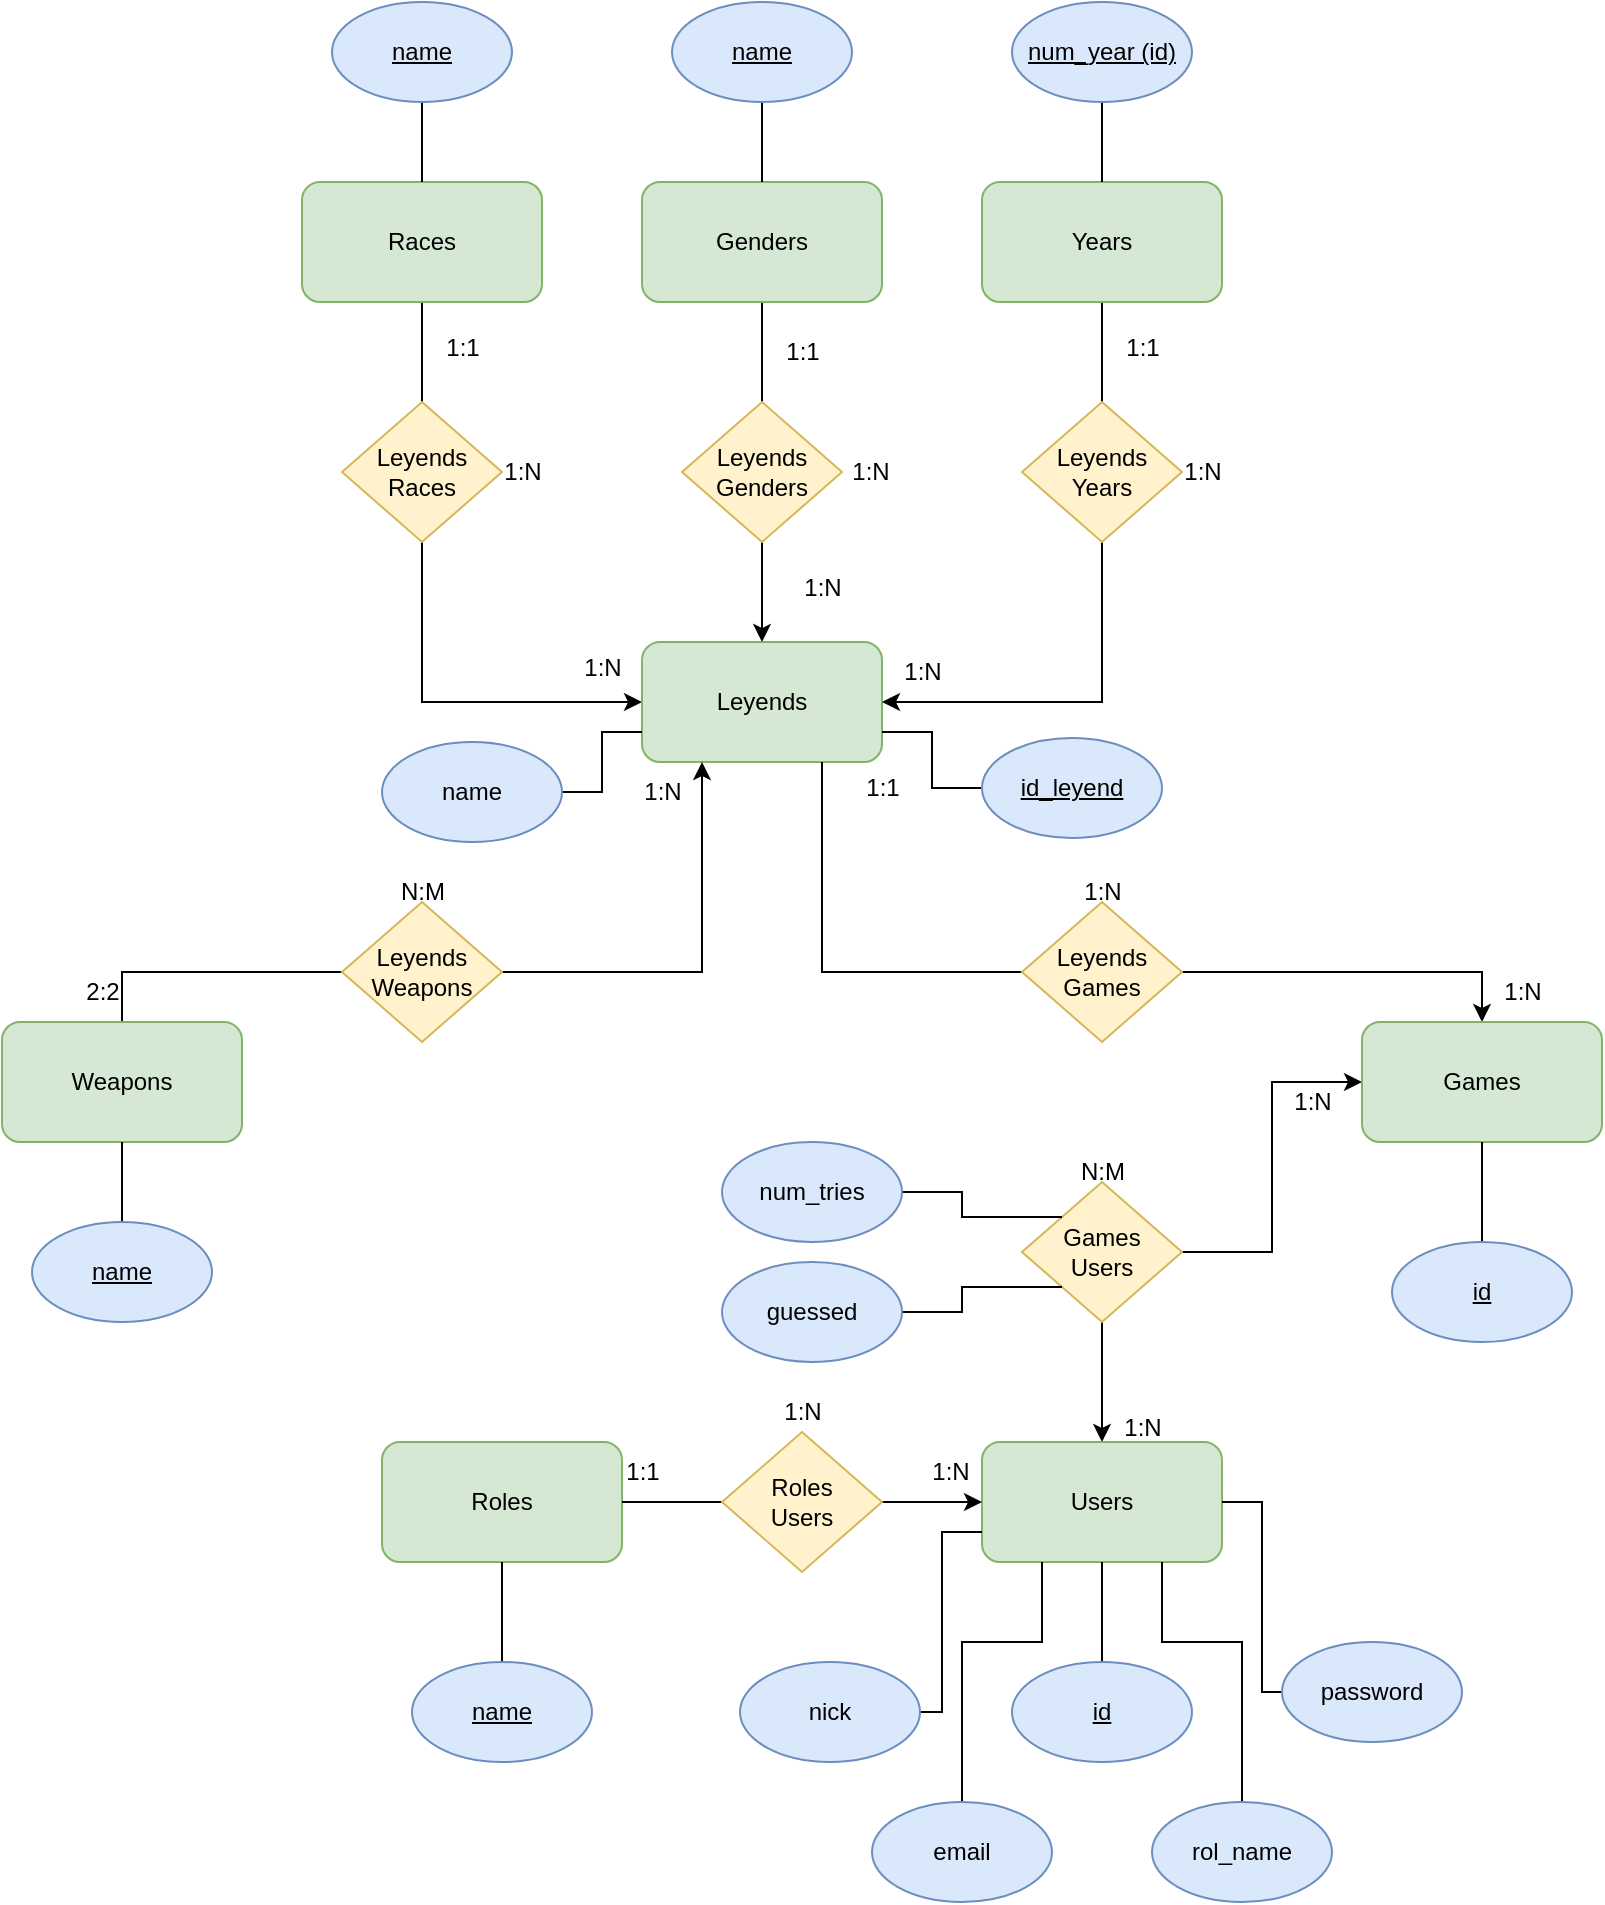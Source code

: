 <mxfile version="21.0.10" type="github">
  <diagram name="Página-1" id="Ztjt0sGCrl9UJwy7tRwZ">
    <mxGraphModel dx="1232" dy="1106" grid="1" gridSize="10" guides="1" tooltips="1" connect="1" arrows="1" fold="1" page="1" pageScale="1" pageWidth="827" pageHeight="1169" math="0" shadow="0">
      <root>
        <mxCell id="0" />
        <mxCell id="1" parent="0" />
        <mxCell id="nC696HbYTrgD9M_bG4P8-10" style="edgeStyle=orthogonalEdgeStyle;rounded=0;orthogonalLoop=1;jettySize=auto;html=1;entryX=0.5;entryY=1;entryDx=0;entryDy=0;endArrow=none;endFill=0;startArrow=classic;startFill=1;" parent="1" source="nC696HbYTrgD9M_bG4P8-1" target="nC696HbYTrgD9M_bG4P8-8" edge="1">
          <mxGeometry relative="1" as="geometry" />
        </mxCell>
        <mxCell id="nC696HbYTrgD9M_bG4P8-1" value="Leyends" style="rounded=1;whiteSpace=wrap;html=1;fillColor=#d5e8d4;strokeColor=#82b366;" parent="1" vertex="1">
          <mxGeometry x="320" y="370" width="120" height="60" as="geometry" />
        </mxCell>
        <mxCell id="nC696HbYTrgD9M_bG4P8-3" style="edgeStyle=orthogonalEdgeStyle;rounded=0;orthogonalLoop=1;jettySize=auto;html=1;" parent="1" source="nC696HbYTrgD9M_bG4P8-2" target="nC696HbYTrgD9M_bG4P8-1" edge="1">
          <mxGeometry relative="1" as="geometry" />
        </mxCell>
        <mxCell id="nC696HbYTrgD9M_bG4P8-5" style="edgeStyle=orthogonalEdgeStyle;rounded=0;orthogonalLoop=1;jettySize=auto;html=1;endArrow=none;endFill=0;" parent="1" source="nC696HbYTrgD9M_bG4P8-2" target="nC696HbYTrgD9M_bG4P8-4" edge="1">
          <mxGeometry relative="1" as="geometry" />
        </mxCell>
        <mxCell id="nC696HbYTrgD9M_bG4P8-2" value="Leyends&lt;br&gt;Genders" style="rhombus;whiteSpace=wrap;html=1;fillColor=#fff2cc;strokeColor=#d6b656;" parent="1" vertex="1">
          <mxGeometry x="340" y="250" width="80" height="70" as="geometry" />
        </mxCell>
        <mxCell id="nC696HbYTrgD9M_bG4P8-4" value="Genders" style="rounded=1;whiteSpace=wrap;html=1;fillColor=#d5e8d4;strokeColor=#82b366;" parent="1" vertex="1">
          <mxGeometry x="320" y="140" width="120" height="60" as="geometry" />
        </mxCell>
        <mxCell id="nC696HbYTrgD9M_bG4P8-6" value="1:1" style="text;html=1;align=center;verticalAlign=middle;resizable=0;points=[];autosize=1;strokeColor=none;fillColor=none;" parent="1" vertex="1">
          <mxGeometry x="380" y="210" width="40" height="30" as="geometry" />
        </mxCell>
        <mxCell id="nC696HbYTrgD9M_bG4P8-7" value="1:N" style="text;html=1;align=center;verticalAlign=middle;resizable=0;points=[];autosize=1;strokeColor=none;fillColor=none;" parent="1" vertex="1">
          <mxGeometry x="390" y="328" width="40" height="30" as="geometry" />
        </mxCell>
        <mxCell id="nC696HbYTrgD9M_bG4P8-12" style="edgeStyle=orthogonalEdgeStyle;rounded=0;orthogonalLoop=1;jettySize=auto;html=1;endArrow=none;endFill=0;" parent="1" source="nC696HbYTrgD9M_bG4P8-8" target="nC696HbYTrgD9M_bG4P8-11" edge="1">
          <mxGeometry relative="1" as="geometry" />
        </mxCell>
        <mxCell id="nC696HbYTrgD9M_bG4P8-8" value="Leyends&lt;br&gt;Races" style="rhombus;whiteSpace=wrap;html=1;fillColor=#fff2cc;strokeColor=#d6b656;" parent="1" vertex="1">
          <mxGeometry x="170" y="250" width="80" height="70" as="geometry" />
        </mxCell>
        <mxCell id="nC696HbYTrgD9M_bG4P8-9" value="1:N" style="text;html=1;align=center;verticalAlign=middle;resizable=0;points=[];autosize=1;strokeColor=none;fillColor=none;" parent="1" vertex="1">
          <mxGeometry x="414" y="270" width="40" height="30" as="geometry" />
        </mxCell>
        <mxCell id="nC696HbYTrgD9M_bG4P8-11" value="Races" style="rounded=1;whiteSpace=wrap;html=1;fillColor=#d5e8d4;strokeColor=#82b366;" parent="1" vertex="1">
          <mxGeometry x="150" y="140" width="120" height="60" as="geometry" />
        </mxCell>
        <mxCell id="nC696HbYTrgD9M_bG4P8-13" value="1:1" style="text;html=1;align=center;verticalAlign=middle;resizable=0;points=[];autosize=1;strokeColor=none;fillColor=none;" parent="1" vertex="1">
          <mxGeometry x="210" y="208" width="40" height="30" as="geometry" />
        </mxCell>
        <mxCell id="nC696HbYTrgD9M_bG4P8-14" value="1:N" style="text;html=1;align=center;verticalAlign=middle;resizable=0;points=[];autosize=1;strokeColor=none;fillColor=none;" parent="1" vertex="1">
          <mxGeometry x="280" y="368" width="40" height="30" as="geometry" />
        </mxCell>
        <mxCell id="nC696HbYTrgD9M_bG4P8-15" value="N:M" style="text;html=1;align=center;verticalAlign=middle;resizable=0;points=[];autosize=1;strokeColor=none;fillColor=none;" parent="1" vertex="1">
          <mxGeometry x="185" y="480" width="50" height="30" as="geometry" />
        </mxCell>
        <mxCell id="nC696HbYTrgD9M_bG4P8-16" style="edgeStyle=orthogonalEdgeStyle;rounded=0;orthogonalLoop=1;jettySize=auto;html=1;endArrow=none;endFill=0;" parent="1" source="nC696HbYTrgD9M_bG4P8-17" target="nC696HbYTrgD9M_bG4P8-18" edge="1">
          <mxGeometry relative="1" as="geometry" />
        </mxCell>
        <mxCell id="nC696HbYTrgD9M_bG4P8-21" style="edgeStyle=orthogonalEdgeStyle;rounded=0;orthogonalLoop=1;jettySize=auto;html=1;entryX=1;entryY=0.5;entryDx=0;entryDy=0;exitX=0.5;exitY=1;exitDx=0;exitDy=0;" parent="1" source="nC696HbYTrgD9M_bG4P8-17" target="nC696HbYTrgD9M_bG4P8-1" edge="1">
          <mxGeometry relative="1" as="geometry" />
        </mxCell>
        <mxCell id="nC696HbYTrgD9M_bG4P8-17" value="Leyends&lt;br&gt;Years" style="rhombus;whiteSpace=wrap;html=1;fillColor=#fff2cc;strokeColor=#d6b656;" parent="1" vertex="1">
          <mxGeometry x="510" y="250" width="80" height="70" as="geometry" />
        </mxCell>
        <mxCell id="nC696HbYTrgD9M_bG4P8-18" value="Years" style="rounded=1;whiteSpace=wrap;html=1;fillColor=#d5e8d4;strokeColor=#82b366;" parent="1" vertex="1">
          <mxGeometry x="490" y="140" width="120" height="60" as="geometry" />
        </mxCell>
        <mxCell id="nC696HbYTrgD9M_bG4P8-19" value="1:1" style="text;html=1;align=center;verticalAlign=middle;resizable=0;points=[];autosize=1;strokeColor=none;fillColor=none;" parent="1" vertex="1">
          <mxGeometry x="550" y="208" width="40" height="30" as="geometry" />
        </mxCell>
        <mxCell id="nC696HbYTrgD9M_bG4P8-20" value="1:N" style="text;html=1;align=center;verticalAlign=middle;resizable=0;points=[];autosize=1;strokeColor=none;fillColor=none;" parent="1" vertex="1">
          <mxGeometry x="580" y="270" width="40" height="30" as="geometry" />
        </mxCell>
        <mxCell id="nC696HbYTrgD9M_bG4P8-22" value="1:N" style="text;html=1;align=center;verticalAlign=middle;resizable=0;points=[];autosize=1;strokeColor=none;fillColor=none;" parent="1" vertex="1">
          <mxGeometry x="440" y="370" width="40" height="30" as="geometry" />
        </mxCell>
        <mxCell id="nC696HbYTrgD9M_bG4P8-23" style="edgeStyle=orthogonalEdgeStyle;rounded=0;orthogonalLoop=1;jettySize=auto;html=1;endArrow=none;endFill=0;entryX=0.5;entryY=0;entryDx=0;entryDy=0;" parent="1" source="nC696HbYTrgD9M_bG4P8-24" target="nC696HbYTrgD9M_bG4P8-25" edge="1">
          <mxGeometry relative="1" as="geometry" />
        </mxCell>
        <mxCell id="nC696HbYTrgD9M_bG4P8-27" style="edgeStyle=orthogonalEdgeStyle;rounded=0;orthogonalLoop=1;jettySize=auto;html=1;entryX=0.25;entryY=1;entryDx=0;entryDy=0;" parent="1" source="nC696HbYTrgD9M_bG4P8-24" target="nC696HbYTrgD9M_bG4P8-1" edge="1">
          <mxGeometry relative="1" as="geometry" />
        </mxCell>
        <mxCell id="nC696HbYTrgD9M_bG4P8-24" value="Leyends&lt;br&gt;Weapons" style="rhombus;whiteSpace=wrap;html=1;fillColor=#fff2cc;strokeColor=#d6b656;" parent="1" vertex="1">
          <mxGeometry x="170" y="500" width="80" height="70" as="geometry" />
        </mxCell>
        <mxCell id="nC696HbYTrgD9M_bG4P8-25" value="Weapons" style="rounded=1;whiteSpace=wrap;html=1;fillColor=#d5e8d4;strokeColor=#82b366;" parent="1" vertex="1">
          <mxGeometry y="560" width="120" height="60" as="geometry" />
        </mxCell>
        <mxCell id="nC696HbYTrgD9M_bG4P8-28" value="2:2" style="text;html=1;align=center;verticalAlign=middle;resizable=0;points=[];autosize=1;strokeColor=none;fillColor=none;" parent="1" vertex="1">
          <mxGeometry x="30" y="530" width="40" height="30" as="geometry" />
        </mxCell>
        <mxCell id="nC696HbYTrgD9M_bG4P8-29" value="1:N" style="text;html=1;align=center;verticalAlign=middle;resizable=0;points=[];autosize=1;strokeColor=none;fillColor=none;" parent="1" vertex="1">
          <mxGeometry x="310" y="430" width="40" height="30" as="geometry" />
        </mxCell>
        <mxCell id="nC696HbYTrgD9M_bG4P8-31" style="edgeStyle=orthogonalEdgeStyle;rounded=0;orthogonalLoop=1;jettySize=auto;html=1;entryX=0.75;entryY=1;entryDx=0;entryDy=0;endArrow=none;endFill=0;" parent="1" source="nC696HbYTrgD9M_bG4P8-30" target="nC696HbYTrgD9M_bG4P8-1" edge="1">
          <mxGeometry relative="1" as="geometry" />
        </mxCell>
        <mxCell id="nC696HbYTrgD9M_bG4P8-33" style="edgeStyle=orthogonalEdgeStyle;rounded=0;orthogonalLoop=1;jettySize=auto;html=1;entryX=0.5;entryY=0;entryDx=0;entryDy=0;" parent="1" source="nC696HbYTrgD9M_bG4P8-30" target="nC696HbYTrgD9M_bG4P8-32" edge="1">
          <mxGeometry relative="1" as="geometry" />
        </mxCell>
        <mxCell id="nC696HbYTrgD9M_bG4P8-30" value="Leyends&lt;br&gt;Games" style="rhombus;whiteSpace=wrap;html=1;fillColor=#fff2cc;strokeColor=#d6b656;" parent="1" vertex="1">
          <mxGeometry x="510" y="500" width="80" height="70" as="geometry" />
        </mxCell>
        <mxCell id="nC696HbYTrgD9M_bG4P8-39" style="edgeStyle=orthogonalEdgeStyle;rounded=0;orthogonalLoop=1;jettySize=auto;html=1;entryX=1;entryY=0.5;entryDx=0;entryDy=0;endArrow=none;endFill=0;startArrow=classic;startFill=1;" parent="1" source="nC696HbYTrgD9M_bG4P8-32" target="nC696HbYTrgD9M_bG4P8-38" edge="1">
          <mxGeometry relative="1" as="geometry" />
        </mxCell>
        <mxCell id="nC696HbYTrgD9M_bG4P8-32" value="Games" style="rounded=1;whiteSpace=wrap;html=1;fillColor=#d5e8d4;strokeColor=#82b366;" parent="1" vertex="1">
          <mxGeometry x="680" y="560" width="120" height="60" as="geometry" />
        </mxCell>
        <mxCell id="nC696HbYTrgD9M_bG4P8-34" value="1:N" style="text;html=1;align=center;verticalAlign=middle;resizable=0;points=[];autosize=1;strokeColor=none;fillColor=none;" parent="1" vertex="1">
          <mxGeometry x="740" y="530" width="40" height="30" as="geometry" />
        </mxCell>
        <mxCell id="nC696HbYTrgD9M_bG4P8-36" value="1:1" style="text;html=1;align=center;verticalAlign=middle;resizable=0;points=[];autosize=1;strokeColor=none;fillColor=none;" parent="1" vertex="1">
          <mxGeometry x="420" y="428" width="40" height="30" as="geometry" />
        </mxCell>
        <mxCell id="nC696HbYTrgD9M_bG4P8-37" value="1:N" style="text;html=1;align=center;verticalAlign=middle;resizable=0;points=[];autosize=1;strokeColor=none;fillColor=none;" parent="1" vertex="1">
          <mxGeometry x="530" y="480" width="40" height="30" as="geometry" />
        </mxCell>
        <mxCell id="nC696HbYTrgD9M_bG4P8-41" style="edgeStyle=orthogonalEdgeStyle;rounded=0;orthogonalLoop=1;jettySize=auto;html=1;" parent="1" source="nC696HbYTrgD9M_bG4P8-38" target="nC696HbYTrgD9M_bG4P8-40" edge="1">
          <mxGeometry relative="1" as="geometry" />
        </mxCell>
        <mxCell id="nC696HbYTrgD9M_bG4P8-38" value="Games&lt;br&gt;Users" style="rhombus;whiteSpace=wrap;html=1;fillColor=#fff2cc;strokeColor=#d6b656;" parent="1" vertex="1">
          <mxGeometry x="510" y="640" width="80" height="70" as="geometry" />
        </mxCell>
        <mxCell id="nC696HbYTrgD9M_bG4P8-40" value="Users" style="rounded=1;whiteSpace=wrap;html=1;fillColor=#d5e8d4;strokeColor=#82b366;" parent="1" vertex="1">
          <mxGeometry x="490" y="770" width="120" height="60" as="geometry" />
        </mxCell>
        <mxCell id="nC696HbYTrgD9M_bG4P8-42" value="N:M" style="text;html=1;align=center;verticalAlign=middle;resizable=0;points=[];autosize=1;strokeColor=none;fillColor=none;" parent="1" vertex="1">
          <mxGeometry x="525" y="620" width="50" height="30" as="geometry" />
        </mxCell>
        <mxCell id="nC696HbYTrgD9M_bG4P8-43" value="1:N" style="text;html=1;align=center;verticalAlign=middle;resizable=0;points=[];autosize=1;strokeColor=none;fillColor=none;" parent="1" vertex="1">
          <mxGeometry x="635" y="585" width="40" height="30" as="geometry" />
        </mxCell>
        <mxCell id="nC696HbYTrgD9M_bG4P8-44" value="1:N" style="text;html=1;align=center;verticalAlign=middle;resizable=0;points=[];autosize=1;strokeColor=none;fillColor=none;" parent="1" vertex="1">
          <mxGeometry x="550" y="748" width="40" height="30" as="geometry" />
        </mxCell>
        <mxCell id="nC696HbYTrgD9M_bG4P8-45" value="Roles" style="rounded=1;whiteSpace=wrap;html=1;fillColor=#d5e8d4;strokeColor=#82b366;" parent="1" vertex="1">
          <mxGeometry x="190" y="770" width="120" height="60" as="geometry" />
        </mxCell>
        <mxCell id="nC696HbYTrgD9M_bG4P8-47" style="edgeStyle=orthogonalEdgeStyle;rounded=0;orthogonalLoop=1;jettySize=auto;html=1;" parent="1" source="nC696HbYTrgD9M_bG4P8-46" target="nC696HbYTrgD9M_bG4P8-40" edge="1">
          <mxGeometry relative="1" as="geometry" />
        </mxCell>
        <mxCell id="nC696HbYTrgD9M_bG4P8-48" style="edgeStyle=orthogonalEdgeStyle;rounded=0;orthogonalLoop=1;jettySize=auto;html=1;endArrow=none;endFill=0;" parent="1" source="nC696HbYTrgD9M_bG4P8-46" target="nC696HbYTrgD9M_bG4P8-45" edge="1">
          <mxGeometry relative="1" as="geometry" />
        </mxCell>
        <mxCell id="nC696HbYTrgD9M_bG4P8-46" value="Roles&lt;br&gt;Users" style="rhombus;whiteSpace=wrap;html=1;fillColor=#fff2cc;strokeColor=#d6b656;" parent="1" vertex="1">
          <mxGeometry x="360" y="765" width="80" height="70" as="geometry" />
        </mxCell>
        <mxCell id="nC696HbYTrgD9M_bG4P8-49" value="1:N" style="text;html=1;align=center;verticalAlign=middle;resizable=0;points=[];autosize=1;strokeColor=none;fillColor=none;" parent="1" vertex="1">
          <mxGeometry x="380" y="740" width="40" height="30" as="geometry" />
        </mxCell>
        <mxCell id="nC696HbYTrgD9M_bG4P8-50" value="1:N" style="text;html=1;align=center;verticalAlign=middle;resizable=0;points=[];autosize=1;strokeColor=none;fillColor=none;" parent="1" vertex="1">
          <mxGeometry x="454" y="770" width="40" height="30" as="geometry" />
        </mxCell>
        <mxCell id="nC696HbYTrgD9M_bG4P8-51" value="1:1" style="text;html=1;align=center;verticalAlign=middle;resizable=0;points=[];autosize=1;strokeColor=none;fillColor=none;" parent="1" vertex="1">
          <mxGeometry x="300" y="770" width="40" height="30" as="geometry" />
        </mxCell>
        <mxCell id="nC696HbYTrgD9M_bG4P8-53" style="edgeStyle=orthogonalEdgeStyle;rounded=0;orthogonalLoop=1;jettySize=auto;html=1;endArrow=none;endFill=0;" parent="1" source="nC696HbYTrgD9M_bG4P8-52" target="nC696HbYTrgD9M_bG4P8-18" edge="1">
          <mxGeometry relative="1" as="geometry" />
        </mxCell>
        <mxCell id="nC696HbYTrgD9M_bG4P8-52" value="&lt;u&gt;num_year (id)&lt;/u&gt;" style="ellipse;whiteSpace=wrap;html=1;fillColor=#dae8fc;strokeColor=#6c8ebf;" parent="1" vertex="1">
          <mxGeometry x="505" y="50" width="90" height="50" as="geometry" />
        </mxCell>
        <mxCell id="nC696HbYTrgD9M_bG4P8-59" style="edgeStyle=orthogonalEdgeStyle;rounded=0;orthogonalLoop=1;jettySize=auto;html=1;endArrow=none;endFill=0;" parent="1" source="nC696HbYTrgD9M_bG4P8-56" target="nC696HbYTrgD9M_bG4P8-4" edge="1">
          <mxGeometry relative="1" as="geometry" />
        </mxCell>
        <mxCell id="nC696HbYTrgD9M_bG4P8-56" value="&lt;u&gt;name&lt;/u&gt;" style="ellipse;whiteSpace=wrap;html=1;fillColor=#dae8fc;strokeColor=#6c8ebf;" parent="1" vertex="1">
          <mxGeometry x="335" y="50" width="90" height="50" as="geometry" />
        </mxCell>
        <mxCell id="nC696HbYTrgD9M_bG4P8-63" style="edgeStyle=orthogonalEdgeStyle;rounded=0;orthogonalLoop=1;jettySize=auto;html=1;endArrow=none;endFill=0;" parent="1" source="nC696HbYTrgD9M_bG4P8-60" target="nC696HbYTrgD9M_bG4P8-11" edge="1">
          <mxGeometry relative="1" as="geometry" />
        </mxCell>
        <mxCell id="nC696HbYTrgD9M_bG4P8-60" value="&lt;u&gt;name&lt;/u&gt;" style="ellipse;whiteSpace=wrap;html=1;fillColor=#dae8fc;strokeColor=#6c8ebf;" parent="1" vertex="1">
          <mxGeometry x="165" y="50" width="90" height="50" as="geometry" />
        </mxCell>
        <mxCell id="nC696HbYTrgD9M_bG4P8-64" value="1:N" style="text;html=1;align=center;verticalAlign=middle;resizable=0;points=[];autosize=1;strokeColor=none;fillColor=none;" parent="1" vertex="1">
          <mxGeometry x="240" y="270" width="40" height="30" as="geometry" />
        </mxCell>
        <mxCell id="nC696HbYTrgD9M_bG4P8-66" style="edgeStyle=orthogonalEdgeStyle;rounded=0;orthogonalLoop=1;jettySize=auto;html=1;entryX=1;entryY=0.75;entryDx=0;entryDy=0;endArrow=none;endFill=0;" parent="1" source="nC696HbYTrgD9M_bG4P8-65" target="nC696HbYTrgD9M_bG4P8-1" edge="1">
          <mxGeometry relative="1" as="geometry" />
        </mxCell>
        <mxCell id="nC696HbYTrgD9M_bG4P8-65" value="&lt;u&gt;id_leyend&lt;/u&gt;" style="ellipse;whiteSpace=wrap;html=1;fillColor=#dae8fc;strokeColor=#6c8ebf;" parent="1" vertex="1">
          <mxGeometry x="490" y="418" width="90" height="50" as="geometry" />
        </mxCell>
        <mxCell id="nC696HbYTrgD9M_bG4P8-68" style="edgeStyle=orthogonalEdgeStyle;rounded=0;orthogonalLoop=1;jettySize=auto;html=1;entryX=0;entryY=0.75;entryDx=0;entryDy=0;endArrow=none;endFill=0;" parent="1" source="nC696HbYTrgD9M_bG4P8-67" target="nC696HbYTrgD9M_bG4P8-1" edge="1">
          <mxGeometry relative="1" as="geometry" />
        </mxCell>
        <mxCell id="nC696HbYTrgD9M_bG4P8-67" value="name" style="ellipse;whiteSpace=wrap;html=1;fillColor=#dae8fc;strokeColor=#6c8ebf;" parent="1" vertex="1">
          <mxGeometry x="190" y="420" width="90" height="50" as="geometry" />
        </mxCell>
        <mxCell id="nC696HbYTrgD9M_bG4P8-72" style="edgeStyle=orthogonalEdgeStyle;rounded=0;orthogonalLoop=1;jettySize=auto;html=1;exitX=0.5;exitY=0;exitDx=0;exitDy=0;endArrow=none;endFill=0;" parent="1" source="nC696HbYTrgD9M_bG4P8-71" target="nC696HbYTrgD9M_bG4P8-25" edge="1">
          <mxGeometry relative="1" as="geometry" />
        </mxCell>
        <mxCell id="nC696HbYTrgD9M_bG4P8-71" value="&lt;u&gt;name&lt;/u&gt;" style="ellipse;whiteSpace=wrap;html=1;fillColor=#dae8fc;strokeColor=#6c8ebf;" parent="1" vertex="1">
          <mxGeometry x="15" y="660" width="90" height="50" as="geometry" />
        </mxCell>
        <mxCell id="nC696HbYTrgD9M_bG4P8-76" style="edgeStyle=orthogonalEdgeStyle;rounded=0;orthogonalLoop=1;jettySize=auto;html=1;endArrow=none;endFill=0;" parent="1" source="nC696HbYTrgD9M_bG4P8-75" target="nC696HbYTrgD9M_bG4P8-32" edge="1">
          <mxGeometry relative="1" as="geometry" />
        </mxCell>
        <mxCell id="nC696HbYTrgD9M_bG4P8-75" value="&lt;u&gt;id&lt;/u&gt;" style="ellipse;whiteSpace=wrap;html=1;fillColor=#dae8fc;strokeColor=#6c8ebf;" parent="1" vertex="1">
          <mxGeometry x="695" y="670" width="90" height="50" as="geometry" />
        </mxCell>
        <mxCell id="nC696HbYTrgD9M_bG4P8-82" style="edgeStyle=orthogonalEdgeStyle;rounded=0;orthogonalLoop=1;jettySize=auto;html=1;endArrow=none;endFill=0;" parent="1" source="nC696HbYTrgD9M_bG4P8-81" target="nC696HbYTrgD9M_bG4P8-45" edge="1">
          <mxGeometry relative="1" as="geometry" />
        </mxCell>
        <mxCell id="nC696HbYTrgD9M_bG4P8-81" value="&lt;u&gt;name&lt;/u&gt;" style="ellipse;whiteSpace=wrap;html=1;fillColor=#dae8fc;strokeColor=#6c8ebf;" parent="1" vertex="1">
          <mxGeometry x="205" y="880" width="90" height="50" as="geometry" />
        </mxCell>
        <mxCell id="nC696HbYTrgD9M_bG4P8-84" style="edgeStyle=orthogonalEdgeStyle;rounded=0;orthogonalLoop=1;jettySize=auto;html=1;entryX=0;entryY=0.75;entryDx=0;entryDy=0;endArrow=none;endFill=0;" parent="1" source="nC696HbYTrgD9M_bG4P8-83" target="nC696HbYTrgD9M_bG4P8-40" edge="1">
          <mxGeometry relative="1" as="geometry">
            <Array as="points">
              <mxPoint x="470" y="905" />
              <mxPoint x="470" y="815" />
            </Array>
          </mxGeometry>
        </mxCell>
        <mxCell id="nC696HbYTrgD9M_bG4P8-83" value="nick" style="ellipse;whiteSpace=wrap;html=1;fillColor=#dae8fc;strokeColor=#6c8ebf;" parent="1" vertex="1">
          <mxGeometry x="369" y="880" width="90" height="50" as="geometry" />
        </mxCell>
        <mxCell id="nC696HbYTrgD9M_bG4P8-86" style="edgeStyle=orthogonalEdgeStyle;rounded=0;orthogonalLoop=1;jettySize=auto;html=1;entryX=0.5;entryY=1;entryDx=0;entryDy=0;endArrow=none;endFill=0;" parent="1" source="nC696HbYTrgD9M_bG4P8-85" target="nC696HbYTrgD9M_bG4P8-40" edge="1">
          <mxGeometry relative="1" as="geometry" />
        </mxCell>
        <mxCell id="nC696HbYTrgD9M_bG4P8-85" value="&lt;u&gt;id&lt;/u&gt;" style="ellipse;whiteSpace=wrap;html=1;fillColor=#dae8fc;strokeColor=#6c8ebf;" parent="1" vertex="1">
          <mxGeometry x="505" y="880" width="90" height="50" as="geometry" />
        </mxCell>
        <mxCell id="nC696HbYTrgD9M_bG4P8-89" style="edgeStyle=orthogonalEdgeStyle;rounded=0;orthogonalLoop=1;jettySize=auto;html=1;entryX=1;entryY=0.5;entryDx=0;entryDy=0;endArrow=none;endFill=0;" parent="1" source="nC696HbYTrgD9M_bG4P8-88" target="nC696HbYTrgD9M_bG4P8-40" edge="1">
          <mxGeometry relative="1" as="geometry">
            <Array as="points">
              <mxPoint x="630" y="895" />
              <mxPoint x="630" y="800" />
            </Array>
          </mxGeometry>
        </mxCell>
        <mxCell id="nC696HbYTrgD9M_bG4P8-88" value="password" style="ellipse;whiteSpace=wrap;html=1;fillColor=#dae8fc;strokeColor=#6c8ebf;" parent="1" vertex="1">
          <mxGeometry x="640" y="870" width="90" height="50" as="geometry" />
        </mxCell>
        <mxCell id="nC696HbYTrgD9M_bG4P8-92" style="edgeStyle=orthogonalEdgeStyle;rounded=0;orthogonalLoop=1;jettySize=auto;html=1;entryX=0.25;entryY=1;entryDx=0;entryDy=0;endArrow=none;endFill=0;" parent="1" source="nC696HbYTrgD9M_bG4P8-90" target="nC696HbYTrgD9M_bG4P8-40" edge="1">
          <mxGeometry relative="1" as="geometry">
            <Array as="points">
              <mxPoint x="480" y="870" />
              <mxPoint x="520" y="870" />
            </Array>
          </mxGeometry>
        </mxCell>
        <mxCell id="nC696HbYTrgD9M_bG4P8-90" value="email" style="ellipse;whiteSpace=wrap;html=1;fillColor=#dae8fc;strokeColor=#6c8ebf;" parent="1" vertex="1">
          <mxGeometry x="435" y="950" width="90" height="50" as="geometry" />
        </mxCell>
        <mxCell id="nC696HbYTrgD9M_bG4P8-93" style="edgeStyle=orthogonalEdgeStyle;rounded=0;orthogonalLoop=1;jettySize=auto;html=1;entryX=0.75;entryY=1;entryDx=0;entryDy=0;exitX=0.5;exitY=0;exitDx=0;exitDy=0;endArrow=none;endFill=0;" parent="1" source="nC696HbYTrgD9M_bG4P8-91" target="nC696HbYTrgD9M_bG4P8-40" edge="1">
          <mxGeometry relative="1" as="geometry">
            <Array as="points">
              <mxPoint x="620" y="870" />
              <mxPoint x="580" y="870" />
            </Array>
          </mxGeometry>
        </mxCell>
        <mxCell id="nC696HbYTrgD9M_bG4P8-91" value="rol_name" style="ellipse;whiteSpace=wrap;html=1;fillColor=#dae8fc;strokeColor=#6c8ebf;" parent="1" vertex="1">
          <mxGeometry x="575" y="950" width="90" height="50" as="geometry" />
        </mxCell>
        <mxCell id="ZzmS9jOC9LmRhfNBvaeO-2" style="edgeStyle=orthogonalEdgeStyle;rounded=0;orthogonalLoop=1;jettySize=auto;html=1;endArrow=none;endFill=0;entryX=0;entryY=1;entryDx=0;entryDy=0;" parent="1" source="ZzmS9jOC9LmRhfNBvaeO-1" target="nC696HbYTrgD9M_bG4P8-38" edge="1">
          <mxGeometry relative="1" as="geometry" />
        </mxCell>
        <mxCell id="ZzmS9jOC9LmRhfNBvaeO-1" value="guessed" style="ellipse;whiteSpace=wrap;html=1;fillColor=#dae8fc;strokeColor=#6c8ebf;" parent="1" vertex="1">
          <mxGeometry x="360" y="680" width="90" height="50" as="geometry" />
        </mxCell>
        <mxCell id="ZzmS9jOC9LmRhfNBvaeO-4" style="edgeStyle=orthogonalEdgeStyle;rounded=0;orthogonalLoop=1;jettySize=auto;html=1;entryX=0;entryY=0;entryDx=0;entryDy=0;endArrow=none;endFill=0;" parent="1" source="ZzmS9jOC9LmRhfNBvaeO-3" target="nC696HbYTrgD9M_bG4P8-38" edge="1">
          <mxGeometry relative="1" as="geometry" />
        </mxCell>
        <mxCell id="ZzmS9jOC9LmRhfNBvaeO-3" value="num_tries" style="ellipse;whiteSpace=wrap;html=1;fillColor=#dae8fc;strokeColor=#6c8ebf;" parent="1" vertex="1">
          <mxGeometry x="360" y="620" width="90" height="50" as="geometry" />
        </mxCell>
      </root>
    </mxGraphModel>
  </diagram>
</mxfile>
